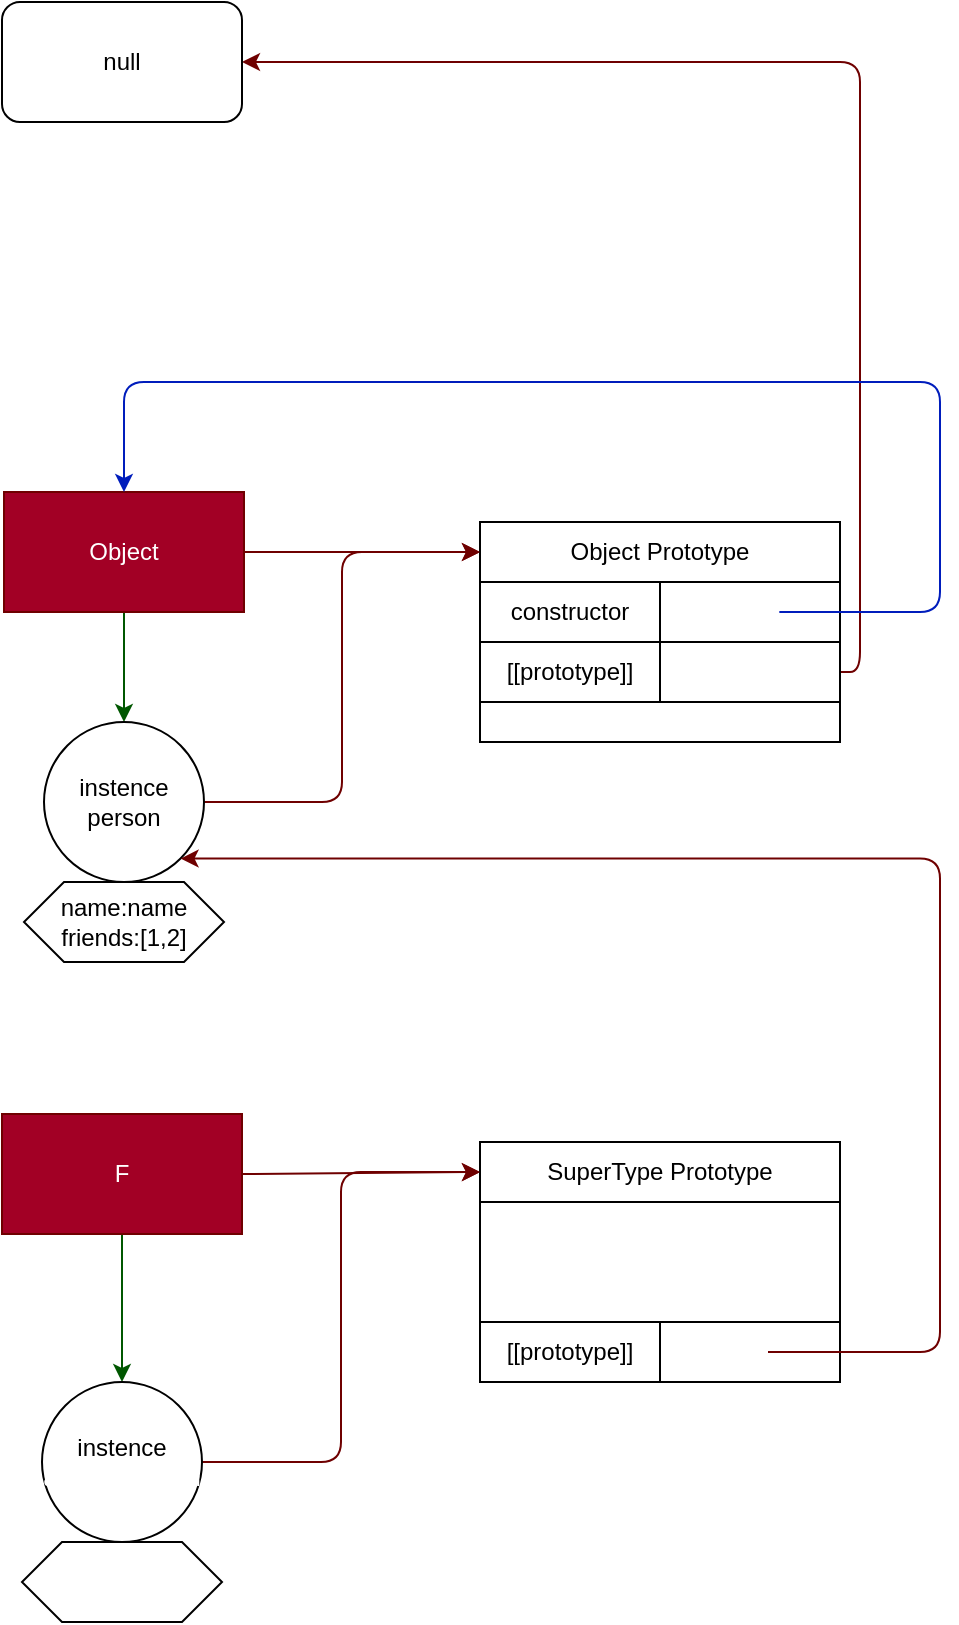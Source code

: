 <mxfile>
    <diagram id="FItG0Xs6NeKfR3I--TWj" name="第 1 页">
        <mxGraphModel dx="1131" dy="1754" grid="1" gridSize="10" guides="1" tooltips="1" connect="1" arrows="1" fold="1" page="1" pageScale="1" pageWidth="827" pageHeight="1169" math="0" shadow="0">
            <root>
                <mxCell id="0"/>
                <mxCell id="1" parent="0"/>
                <mxCell id="27" style="edgeStyle=none;html=1;exitX=1;exitY=0.5;exitDx=0;exitDy=0;entryX=0;entryY=0.5;entryDx=0;entryDy=0;fillColor=#a20025;strokeColor=#6F0000;" parent="1" source="2" target="5" edge="1">
                    <mxGeometry relative="1" as="geometry"/>
                </mxCell>
                <mxCell id="36" style="edgeStyle=orthogonalEdgeStyle;html=1;exitX=0.5;exitY=1;exitDx=0;exitDy=0;entryX=0.5;entryY=0;entryDx=0;entryDy=0;fillColor=#008a00;strokeColor=#005700;" parent="1" source="2" target="35" edge="1">
                    <mxGeometry relative="1" as="geometry"/>
                </mxCell>
                <mxCell id="2" value="F" style="rounded=0;whiteSpace=wrap;html=1;fillColor=#a20025;fontColor=#ffffff;strokeColor=#6F0000;" parent="1" vertex="1">
                    <mxGeometry x="121" y="256" width="120" height="60" as="geometry"/>
                </mxCell>
                <mxCell id="4" value="" style="rounded=0;whiteSpace=wrap;html=1;" parent="1" vertex="1">
                    <mxGeometry x="360" y="270" width="180" height="120" as="geometry"/>
                </mxCell>
                <mxCell id="5" value="SuperType Prototype" style="rounded=0;whiteSpace=wrap;html=1;" parent="1" vertex="1">
                    <mxGeometry x="360" y="270" width="180" height="30" as="geometry"/>
                </mxCell>
                <mxCell id="28" style="edgeStyle=none;html=1;exitX=1;exitY=0.5;exitDx=0;exitDy=0;entryX=0;entryY=0.5;entryDx=0;entryDy=0;fillColor=#a20025;strokeColor=#6F0000;" parent="1" source="18" target="20" edge="1">
                    <mxGeometry relative="1" as="geometry"/>
                </mxCell>
                <mxCell id="34" style="edgeStyle=orthogonalEdgeStyle;html=1;exitX=0.5;exitY=1;exitDx=0;exitDy=0;entryX=0.5;entryY=0;entryDx=0;entryDy=0;fillColor=#008a00;strokeColor=#005700;" parent="1" source="18" target="32" edge="1">
                    <mxGeometry relative="1" as="geometry"/>
                </mxCell>
                <mxCell id="18" value="Object" style="rounded=0;whiteSpace=wrap;html=1;fillColor=#a20025;fontColor=#ffffff;strokeColor=#6F0000;" parent="1" vertex="1">
                    <mxGeometry x="122" y="-55" width="120" height="60" as="geometry"/>
                </mxCell>
                <mxCell id="19" value="" style="rounded=0;whiteSpace=wrap;html=1;" parent="1" vertex="1">
                    <mxGeometry x="360" y="-40" width="180" height="110" as="geometry"/>
                </mxCell>
                <mxCell id="20" value="Object Prototype" style="rounded=0;whiteSpace=wrap;html=1;" parent="1" vertex="1">
                    <mxGeometry x="360" y="-40" width="180" height="30" as="geometry"/>
                </mxCell>
                <mxCell id="21" value="" style="rounded=0;whiteSpace=wrap;html=1;" parent="1" vertex="1">
                    <mxGeometry x="360" y="-10" width="180" height="30" as="geometry"/>
                </mxCell>
                <mxCell id="22" value="constructor" style="rounded=0;whiteSpace=wrap;html=1;" parent="1" vertex="1">
                    <mxGeometry x="360" y="-10" width="90" height="30" as="geometry"/>
                </mxCell>
                <mxCell id="31" style="edgeStyle=orthogonalEdgeStyle;html=1;exitX=1;exitY=0.5;exitDx=0;exitDy=0;entryX=1;entryY=0.5;entryDx=0;entryDy=0;fillColor=#a20025;strokeColor=#6F0000;" parent="1" source="23" target="30" edge="1">
                    <mxGeometry relative="1" as="geometry">
                        <Array as="points">
                            <mxPoint x="550" y="35"/>
                            <mxPoint x="550" y="-270"/>
                        </Array>
                    </mxGeometry>
                </mxCell>
                <mxCell id="23" value="" style="rounded=0;whiteSpace=wrap;html=1;" parent="1" vertex="1">
                    <mxGeometry x="450" y="20" width="90" height="30" as="geometry"/>
                </mxCell>
                <mxCell id="24" value="[[prototype]]" style="rounded=0;whiteSpace=wrap;html=1;" parent="1" vertex="1">
                    <mxGeometry x="360" y="20" width="90" height="30" as="geometry"/>
                </mxCell>
                <mxCell id="26" value="" style="endArrow=classic;html=1;entryX=0.5;entryY=0;entryDx=0;entryDy=0;fillColor=#0050ef;strokeColor=#001DBC;" parent="1" target="18" edge="1">
                    <mxGeometry width="50" height="50" relative="1" as="geometry">
                        <mxPoint x="509.667" y="5" as="sourcePoint"/>
                        <mxPoint x="200" y="-40" as="targetPoint"/>
                        <Array as="points">
                            <mxPoint x="590" y="5"/>
                            <mxPoint x="590" y="-60"/>
                            <mxPoint x="590" y="-110"/>
                            <mxPoint x="182" y="-110"/>
                        </Array>
                    </mxGeometry>
                </mxCell>
                <mxCell id="30" value="null" style="rounded=1;whiteSpace=wrap;html=1;" parent="1" vertex="1">
                    <mxGeometry x="121" y="-300" width="120" height="60" as="geometry"/>
                </mxCell>
                <mxCell id="33" style="edgeStyle=orthogonalEdgeStyle;html=1;exitX=1;exitY=0.5;exitDx=0;exitDy=0;entryX=0;entryY=0.5;entryDx=0;entryDy=0;fillColor=#a20025;strokeColor=#6F0000;" parent="1" source="32" target="20" edge="1">
                    <mxGeometry relative="1" as="geometry"/>
                </mxCell>
                <mxCell id="32" value="instence&lt;br&gt;person" style="ellipse;whiteSpace=wrap;html=1;aspect=fixed;" parent="1" vertex="1">
                    <mxGeometry x="142" y="60" width="80" height="80" as="geometry"/>
                </mxCell>
                <mxCell id="37" style="edgeStyle=orthogonalEdgeStyle;html=1;exitX=1;exitY=0.5;exitDx=0;exitDy=0;entryX=0;entryY=0.5;entryDx=0;entryDy=0;fillColor=#a20025;strokeColor=#6F0000;" parent="1" source="35" target="5" edge="1">
                    <mxGeometry relative="1" as="geometry"/>
                </mxCell>
                <mxCell id="35" value="instence&lt;br&gt;&lt;span style=&quot;color: rgba(0, 0, 0, 0); font-family: monospace; font-size: 0px; text-align: start;&quot;&gt;%3CmxGraphModel%3E%3Croot%3E%3CmxCell%20id%3D%220%22%2F%3E%3CmxCell%20id%3D%221%22%20parent%3D%220%22%2F%3E%3CmxCell%20id%3D%222%22%20value%3D%22instence%26lt%3Bbr%26gt%3BObject%22%20style%3D%22ellipse%3BwhiteSpace%3Dwrap%3Bhtml%3D1%3Baspect%3Dfixed%3B%22%20vertex%3D%221%22%20parent%3D%221%22%3E%3CmxGeometry%20x%3D%22142%22%20y%3D%2260%22%20width%3D%2280%22%20height%3D%2280%22%20as%3D%22geometry%22%2F%3E%3C%2FmxCell%3E%3C%2Froot%3E%3C%2FmxGraphModel%3E&lt;/span&gt;&lt;span style=&quot;color: rgb(255, 255, 255);&quot;&gt;anotherPerson&lt;/span&gt;" style="ellipse;whiteSpace=wrap;html=1;aspect=fixed;" parent="1" vertex="1">
                    <mxGeometry x="141" y="390" width="80" height="80" as="geometry"/>
                </mxCell>
                <mxCell id="38" value="name:name&lt;br&gt;friends:[1,2]" style="shape=hexagon;perimeter=hexagonPerimeter2;whiteSpace=wrap;html=1;fixedSize=1;" parent="1" vertex="1">
                    <mxGeometry x="132" y="140" width="100" height="40" as="geometry"/>
                </mxCell>
                <mxCell id="39" value="" style="shape=hexagon;perimeter=hexagonPerimeter2;whiteSpace=wrap;html=1;fixedSize=1;" parent="1" vertex="1">
                    <mxGeometry x="131" y="470" width="100" height="40" as="geometry"/>
                </mxCell>
                <mxCell id="53" value="" style="rounded=0;whiteSpace=wrap;html=1;" parent="1" vertex="1">
                    <mxGeometry x="450" y="360" width="90" height="30" as="geometry"/>
                </mxCell>
                <mxCell id="54" value="[[prototype]]" style="rounded=0;whiteSpace=wrap;html=1;" parent="1" vertex="1">
                    <mxGeometry x="360" y="360" width="90" height="30" as="geometry"/>
                </mxCell>
                <mxCell id="25" style="edgeStyle=orthogonalEdgeStyle;html=1;entryX=1;entryY=1;entryDx=0;entryDy=0;fillColor=#a20025;strokeColor=#6F0000;" parent="1" edge="1" target="32">
                    <mxGeometry relative="1" as="geometry">
                        <mxPoint x="504" y="375" as="sourcePoint"/>
                        <mxPoint x="504" y="-25" as="targetPoint"/>
                        <Array as="points">
                            <mxPoint x="590" y="375"/>
                            <mxPoint x="590" y="128"/>
                        </Array>
                    </mxGeometry>
                </mxCell>
            </root>
        </mxGraphModel>
    </diagram>
</mxfile>